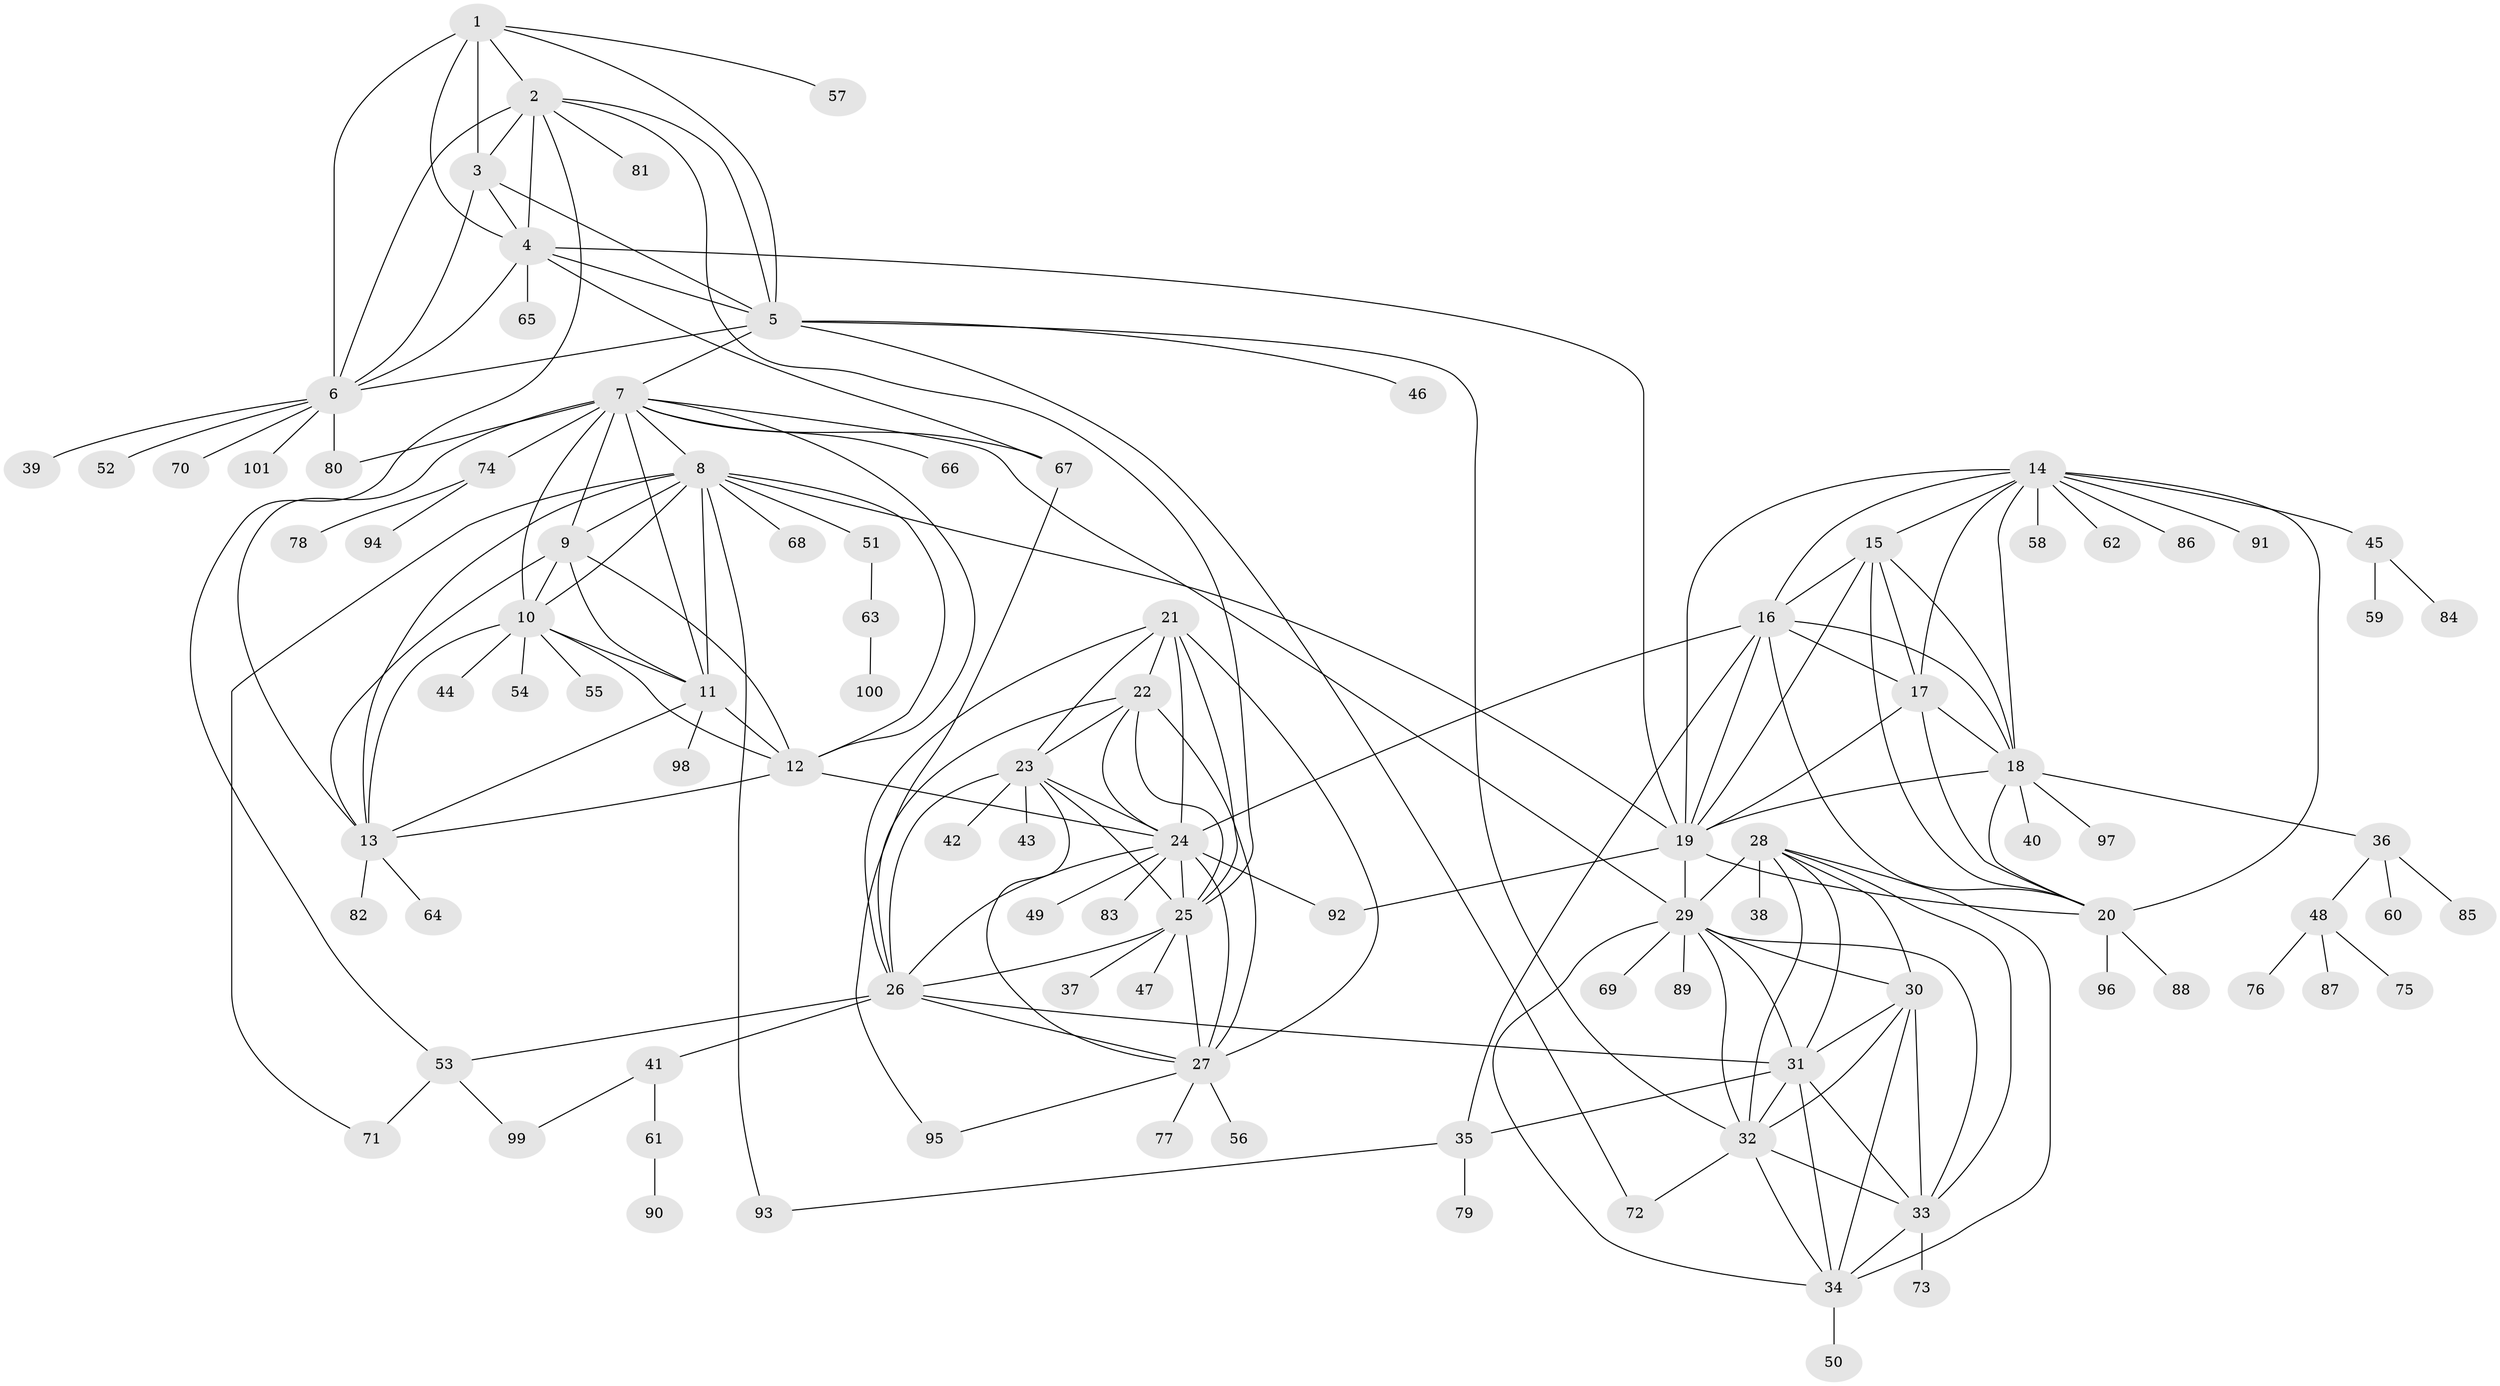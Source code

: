 // original degree distribution, {8: 0.027972027972027972, 10: 0.04195804195804196, 7: 0.04195804195804196, 11: 0.04195804195804196, 9: 0.055944055944055944, 13: 0.006993006993006993, 12: 0.013986013986013986, 6: 0.013986013986013986, 1: 0.6083916083916084, 5: 0.02097902097902098, 4: 0.013986013986013986, 3: 0.02097902097902098, 2: 0.09090909090909091}
// Generated by graph-tools (version 1.1) at 2025/52/03/04/25 22:52:44]
// undirected, 101 vertices, 186 edges
graph export_dot {
  node [color=gray90,style=filled];
  1;
  2;
  3;
  4;
  5;
  6;
  7;
  8;
  9;
  10;
  11;
  12;
  13;
  14;
  15;
  16;
  17;
  18;
  19;
  20;
  21;
  22;
  23;
  24;
  25;
  26;
  27;
  28;
  29;
  30;
  31;
  32;
  33;
  34;
  35;
  36;
  37;
  38;
  39;
  40;
  41;
  42;
  43;
  44;
  45;
  46;
  47;
  48;
  49;
  50;
  51;
  52;
  53;
  54;
  55;
  56;
  57;
  58;
  59;
  60;
  61;
  62;
  63;
  64;
  65;
  66;
  67;
  68;
  69;
  70;
  71;
  72;
  73;
  74;
  75;
  76;
  77;
  78;
  79;
  80;
  81;
  82;
  83;
  84;
  85;
  86;
  87;
  88;
  89;
  90;
  91;
  92;
  93;
  94;
  95;
  96;
  97;
  98;
  99;
  100;
  101;
  1 -- 2 [weight=1.0];
  1 -- 3 [weight=1.0];
  1 -- 4 [weight=1.0];
  1 -- 5 [weight=1.0];
  1 -- 6 [weight=2.0];
  1 -- 57 [weight=1.0];
  2 -- 3 [weight=1.0];
  2 -- 4 [weight=1.0];
  2 -- 5 [weight=1.0];
  2 -- 6 [weight=2.0];
  2 -- 25 [weight=1.0];
  2 -- 53 [weight=1.0];
  2 -- 81 [weight=1.0];
  3 -- 4 [weight=1.0];
  3 -- 5 [weight=1.0];
  3 -- 6 [weight=2.0];
  4 -- 5 [weight=1.0];
  4 -- 6 [weight=2.0];
  4 -- 19 [weight=1.0];
  4 -- 65 [weight=1.0];
  4 -- 67 [weight=1.0];
  5 -- 6 [weight=2.0];
  5 -- 7 [weight=1.0];
  5 -- 32 [weight=1.0];
  5 -- 46 [weight=1.0];
  5 -- 72 [weight=1.0];
  6 -- 39 [weight=1.0];
  6 -- 52 [weight=3.0];
  6 -- 70 [weight=1.0];
  6 -- 80 [weight=1.0];
  6 -- 101 [weight=1.0];
  7 -- 8 [weight=1.0];
  7 -- 9 [weight=1.0];
  7 -- 10 [weight=1.0];
  7 -- 11 [weight=1.0];
  7 -- 12 [weight=1.0];
  7 -- 13 [weight=1.0];
  7 -- 29 [weight=1.0];
  7 -- 66 [weight=1.0];
  7 -- 67 [weight=1.0];
  7 -- 74 [weight=1.0];
  7 -- 80 [weight=1.0];
  8 -- 9 [weight=1.0];
  8 -- 10 [weight=1.0];
  8 -- 11 [weight=1.0];
  8 -- 12 [weight=1.0];
  8 -- 13 [weight=1.0];
  8 -- 19 [weight=1.0];
  8 -- 51 [weight=1.0];
  8 -- 68 [weight=1.0];
  8 -- 71 [weight=1.0];
  8 -- 93 [weight=1.0];
  9 -- 10 [weight=1.0];
  9 -- 11 [weight=1.0];
  9 -- 12 [weight=1.0];
  9 -- 13 [weight=1.0];
  10 -- 11 [weight=1.0];
  10 -- 12 [weight=1.0];
  10 -- 13 [weight=1.0];
  10 -- 44 [weight=1.0];
  10 -- 54 [weight=1.0];
  10 -- 55 [weight=1.0];
  11 -- 12 [weight=1.0];
  11 -- 13 [weight=1.0];
  11 -- 98 [weight=1.0];
  12 -- 13 [weight=1.0];
  12 -- 24 [weight=1.0];
  13 -- 64 [weight=1.0];
  13 -- 82 [weight=1.0];
  14 -- 15 [weight=1.0];
  14 -- 16 [weight=1.0];
  14 -- 17 [weight=1.0];
  14 -- 18 [weight=1.0];
  14 -- 19 [weight=1.0];
  14 -- 20 [weight=1.0];
  14 -- 45 [weight=1.0];
  14 -- 58 [weight=1.0];
  14 -- 62 [weight=1.0];
  14 -- 86 [weight=1.0];
  14 -- 91 [weight=1.0];
  15 -- 16 [weight=1.0];
  15 -- 17 [weight=1.0];
  15 -- 18 [weight=1.0];
  15 -- 19 [weight=1.0];
  15 -- 20 [weight=1.0];
  16 -- 17 [weight=1.0];
  16 -- 18 [weight=1.0];
  16 -- 19 [weight=1.0];
  16 -- 20 [weight=1.0];
  16 -- 24 [weight=1.0];
  16 -- 35 [weight=1.0];
  17 -- 18 [weight=1.0];
  17 -- 19 [weight=1.0];
  17 -- 20 [weight=1.0];
  18 -- 19 [weight=1.0];
  18 -- 20 [weight=1.0];
  18 -- 36 [weight=1.0];
  18 -- 40 [weight=1.0];
  18 -- 97 [weight=1.0];
  19 -- 20 [weight=1.0];
  19 -- 29 [weight=1.0];
  19 -- 92 [weight=1.0];
  20 -- 88 [weight=1.0];
  20 -- 96 [weight=1.0];
  21 -- 22 [weight=1.0];
  21 -- 23 [weight=1.0];
  21 -- 24 [weight=1.0];
  21 -- 25 [weight=1.0];
  21 -- 26 [weight=1.0];
  21 -- 27 [weight=1.0];
  22 -- 23 [weight=1.0];
  22 -- 24 [weight=1.0];
  22 -- 25 [weight=1.0];
  22 -- 26 [weight=1.0];
  22 -- 27 [weight=1.0];
  23 -- 24 [weight=1.0];
  23 -- 25 [weight=1.0];
  23 -- 26 [weight=1.0];
  23 -- 27 [weight=1.0];
  23 -- 42 [weight=1.0];
  23 -- 43 [weight=1.0];
  24 -- 25 [weight=1.0];
  24 -- 26 [weight=1.0];
  24 -- 27 [weight=1.0];
  24 -- 49 [weight=1.0];
  24 -- 83 [weight=1.0];
  24 -- 92 [weight=1.0];
  25 -- 26 [weight=1.0];
  25 -- 27 [weight=1.0];
  25 -- 37 [weight=1.0];
  25 -- 47 [weight=1.0];
  26 -- 27 [weight=1.0];
  26 -- 31 [weight=1.0];
  26 -- 41 [weight=1.0];
  26 -- 53 [weight=1.0];
  27 -- 56 [weight=1.0];
  27 -- 77 [weight=1.0];
  27 -- 95 [weight=1.0];
  28 -- 29 [weight=1.0];
  28 -- 30 [weight=1.0];
  28 -- 31 [weight=1.0];
  28 -- 32 [weight=1.0];
  28 -- 33 [weight=1.0];
  28 -- 34 [weight=1.0];
  28 -- 38 [weight=4.0];
  29 -- 30 [weight=1.0];
  29 -- 31 [weight=1.0];
  29 -- 32 [weight=1.0];
  29 -- 33 [weight=1.0];
  29 -- 34 [weight=1.0];
  29 -- 69 [weight=1.0];
  29 -- 89 [weight=1.0];
  30 -- 31 [weight=1.0];
  30 -- 32 [weight=1.0];
  30 -- 33 [weight=1.0];
  30 -- 34 [weight=1.0];
  31 -- 32 [weight=1.0];
  31 -- 33 [weight=1.0];
  31 -- 34 [weight=1.0];
  31 -- 35 [weight=1.0];
  32 -- 33 [weight=1.0];
  32 -- 34 [weight=1.0];
  32 -- 72 [weight=1.0];
  33 -- 34 [weight=1.0];
  33 -- 73 [weight=4.0];
  34 -- 50 [weight=2.0];
  35 -- 79 [weight=1.0];
  35 -- 93 [weight=1.0];
  36 -- 48 [weight=1.0];
  36 -- 60 [weight=1.0];
  36 -- 85 [weight=1.0];
  41 -- 61 [weight=1.0];
  41 -- 99 [weight=1.0];
  45 -- 59 [weight=1.0];
  45 -- 84 [weight=1.0];
  48 -- 75 [weight=1.0];
  48 -- 76 [weight=1.0];
  48 -- 87 [weight=1.0];
  51 -- 63 [weight=1.0];
  53 -- 71 [weight=1.0];
  53 -- 99 [weight=1.0];
  61 -- 90 [weight=1.0];
  63 -- 100 [weight=1.0];
  67 -- 95 [weight=1.0];
  74 -- 78 [weight=1.0];
  74 -- 94 [weight=1.0];
}
